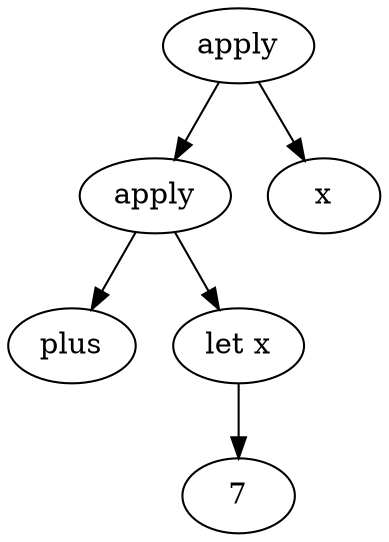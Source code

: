 digraph G {
    a1 [label="apply"];
    a2 [label="apply"];
    a1 -> a2;
    a1 -> x;
    a2 -> plus;
    let [label="let x"];
    a2 -> let;
    let -> 7;
}
